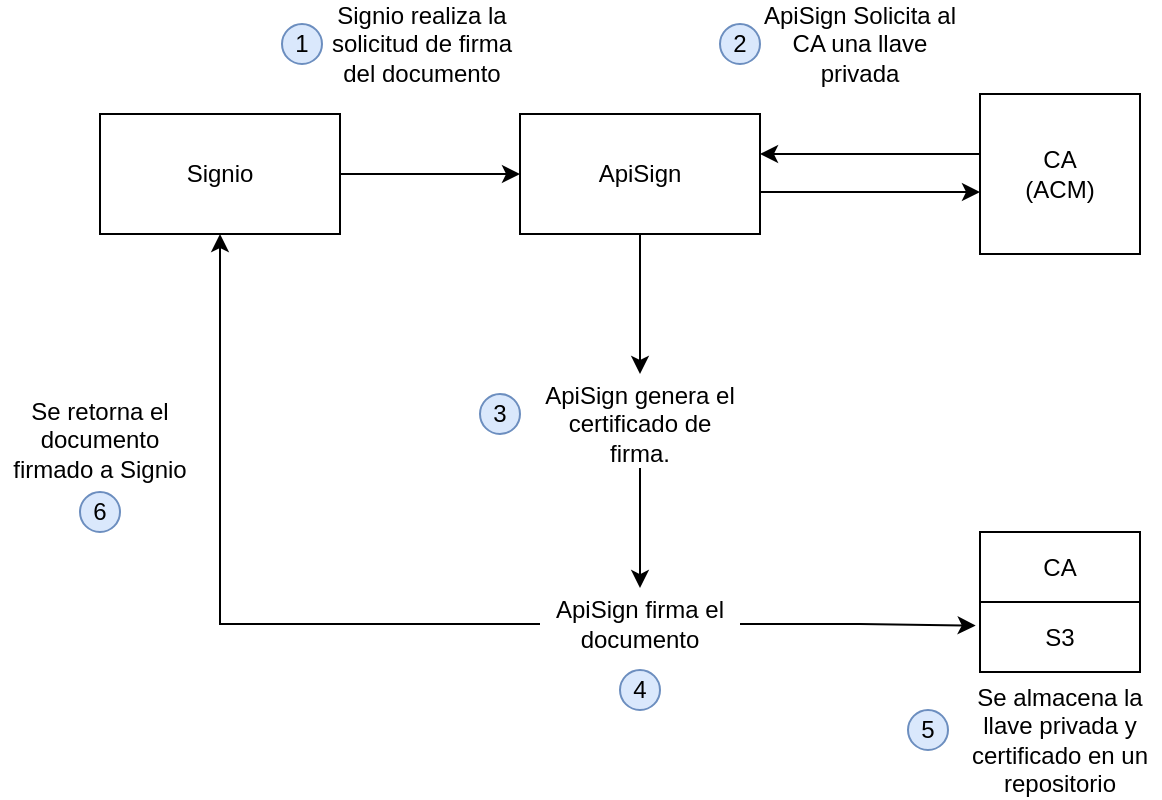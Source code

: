<mxfile version="20.0.1" type="github">
  <diagram id="YQ3vm5A2mOFX5JEQycD4" name="Page-1">
    <mxGraphModel dx="1784" dy="653" grid="1" gridSize="10" guides="1" tooltips="1" connect="1" arrows="1" fold="1" page="1" pageScale="1" pageWidth="827" pageHeight="1169" math="0" shadow="0">
      <root>
        <mxCell id="0" />
        <mxCell id="1" parent="0" />
        <mxCell id="M-BR-tlzvYzu-fDyBxDO-25" style="edgeStyle=orthogonalEdgeStyle;rounded=0;orthogonalLoop=1;jettySize=auto;html=1;" edge="1" parent="1">
          <mxGeometry relative="1" as="geometry">
            <mxPoint x="440" y="260" as="sourcePoint" />
            <mxPoint x="330" y="260" as="targetPoint" />
          </mxGeometry>
        </mxCell>
        <mxCell id="M-BR-tlzvYzu-fDyBxDO-1" value="CA&lt;br&gt;(ACM)" style="rounded=0;whiteSpace=wrap;html=1;" vertex="1" parent="1">
          <mxGeometry x="440" y="230" width="80" height="80" as="geometry" />
        </mxCell>
        <mxCell id="M-BR-tlzvYzu-fDyBxDO-5" style="edgeStyle=orthogonalEdgeStyle;rounded=0;orthogonalLoop=1;jettySize=auto;html=1;entryX=0;entryY=0.5;entryDx=0;entryDy=0;" edge="1" parent="1" source="M-BR-tlzvYzu-fDyBxDO-3" target="M-BR-tlzvYzu-fDyBxDO-4">
          <mxGeometry relative="1" as="geometry" />
        </mxCell>
        <mxCell id="M-BR-tlzvYzu-fDyBxDO-3" value="Signio" style="rounded=0;whiteSpace=wrap;html=1;" vertex="1" parent="1">
          <mxGeometry y="240" width="120" height="60" as="geometry" />
        </mxCell>
        <mxCell id="M-BR-tlzvYzu-fDyBxDO-7" style="edgeStyle=orthogonalEdgeStyle;rounded=0;orthogonalLoop=1;jettySize=auto;html=1;" edge="1" parent="1">
          <mxGeometry relative="1" as="geometry">
            <mxPoint x="330" y="279" as="sourcePoint" />
            <mxPoint x="440" y="279" as="targetPoint" />
          </mxGeometry>
        </mxCell>
        <mxCell id="M-BR-tlzvYzu-fDyBxDO-10" style="edgeStyle=orthogonalEdgeStyle;rounded=0;orthogonalLoop=1;jettySize=auto;html=1;" edge="1" parent="1" source="M-BR-tlzvYzu-fDyBxDO-4">
          <mxGeometry relative="1" as="geometry">
            <mxPoint x="270" y="370" as="targetPoint" />
          </mxGeometry>
        </mxCell>
        <mxCell id="M-BR-tlzvYzu-fDyBxDO-4" value="ApiSign" style="rounded=0;whiteSpace=wrap;html=1;" vertex="1" parent="1">
          <mxGeometry x="210" y="240" width="120" height="60" as="geometry" />
        </mxCell>
        <mxCell id="M-BR-tlzvYzu-fDyBxDO-6" value="Signio realiza la solicitud de firma del documento" style="text;html=1;strokeColor=none;fillColor=none;align=center;verticalAlign=middle;whiteSpace=wrap;rounded=0;" vertex="1" parent="1">
          <mxGeometry x="111" y="190" width="100" height="30" as="geometry" />
        </mxCell>
        <mxCell id="M-BR-tlzvYzu-fDyBxDO-8" value="ApiSign Solicita al CA una llave privada" style="text;html=1;strokeColor=none;fillColor=none;align=center;verticalAlign=middle;whiteSpace=wrap;rounded=0;" vertex="1" parent="1">
          <mxGeometry x="330" y="190" width="100" height="30" as="geometry" />
        </mxCell>
        <mxCell id="M-BR-tlzvYzu-fDyBxDO-12" style="edgeStyle=orthogonalEdgeStyle;rounded=0;orthogonalLoop=1;jettySize=auto;html=1;entryX=0.5;entryY=-0.333;entryDx=0;entryDy=0;entryPerimeter=0;" edge="1" parent="1">
          <mxGeometry relative="1" as="geometry">
            <mxPoint x="270" y="417" as="sourcePoint" />
            <mxPoint x="270" y="477.01" as="targetPoint" />
          </mxGeometry>
        </mxCell>
        <mxCell id="M-BR-tlzvYzu-fDyBxDO-9" value="ApiSign genera el certificado de firma." style="text;html=1;strokeColor=none;fillColor=none;align=center;verticalAlign=middle;whiteSpace=wrap;rounded=0;" vertex="1" parent="1">
          <mxGeometry x="220" y="380" width="100" height="30" as="geometry" />
        </mxCell>
        <mxCell id="M-BR-tlzvYzu-fDyBxDO-15" style="edgeStyle=orthogonalEdgeStyle;rounded=0;orthogonalLoop=1;jettySize=auto;html=1;entryX=-0.027;entryY=0.337;entryDx=0;entryDy=0;entryPerimeter=0;" edge="1" parent="1" source="M-BR-tlzvYzu-fDyBxDO-11" target="M-BR-tlzvYzu-fDyBxDO-14">
          <mxGeometry relative="1" as="geometry" />
        </mxCell>
        <mxCell id="M-BR-tlzvYzu-fDyBxDO-17" style="edgeStyle=orthogonalEdgeStyle;rounded=0;orthogonalLoop=1;jettySize=auto;html=1;entryX=0.5;entryY=1;entryDx=0;entryDy=0;" edge="1" parent="1" source="M-BR-tlzvYzu-fDyBxDO-11" target="M-BR-tlzvYzu-fDyBxDO-3">
          <mxGeometry relative="1" as="geometry" />
        </mxCell>
        <mxCell id="M-BR-tlzvYzu-fDyBxDO-11" value="ApiSign firma el documento" style="text;html=1;strokeColor=none;fillColor=none;align=center;verticalAlign=middle;whiteSpace=wrap;rounded=0;" vertex="1" parent="1">
          <mxGeometry x="220" y="480" width="100" height="30" as="geometry" />
        </mxCell>
        <mxCell id="M-BR-tlzvYzu-fDyBxDO-13" value="CA" style="rounded=0;whiteSpace=wrap;html=1;" vertex="1" parent="1">
          <mxGeometry x="440" y="449" width="80" height="35" as="geometry" />
        </mxCell>
        <mxCell id="M-BR-tlzvYzu-fDyBxDO-14" value="S3" style="rounded=0;whiteSpace=wrap;html=1;" vertex="1" parent="1">
          <mxGeometry x="440" y="484" width="80" height="35" as="geometry" />
        </mxCell>
        <mxCell id="M-BR-tlzvYzu-fDyBxDO-16" value="Se almacena la llave privada y certificado en un repositorio" style="text;html=1;strokeColor=none;fillColor=none;align=center;verticalAlign=middle;whiteSpace=wrap;rounded=0;" vertex="1" parent="1">
          <mxGeometry x="430" y="538" width="100" height="30" as="geometry" />
        </mxCell>
        <mxCell id="M-BR-tlzvYzu-fDyBxDO-18" value="Se retorna el documento firmado a Signio" style="text;html=1;strokeColor=none;fillColor=none;align=center;verticalAlign=middle;whiteSpace=wrap;rounded=0;" vertex="1" parent="1">
          <mxGeometry x="-50" y="388" width="100" height="30" as="geometry" />
        </mxCell>
        <mxCell id="M-BR-tlzvYzu-fDyBxDO-19" value="1" style="ellipse;whiteSpace=wrap;html=1;aspect=fixed;fillColor=#dae8fc;strokeColor=#6c8ebf;" vertex="1" parent="1">
          <mxGeometry x="91" y="195" width="20" height="20" as="geometry" />
        </mxCell>
        <mxCell id="M-BR-tlzvYzu-fDyBxDO-20" value="2" style="ellipse;whiteSpace=wrap;html=1;aspect=fixed;fillColor=#dae8fc;strokeColor=#6c8ebf;" vertex="1" parent="1">
          <mxGeometry x="310" y="195" width="20" height="20" as="geometry" />
        </mxCell>
        <mxCell id="M-BR-tlzvYzu-fDyBxDO-21" value="3" style="ellipse;whiteSpace=wrap;html=1;aspect=fixed;fillColor=#dae8fc;strokeColor=#6c8ebf;" vertex="1" parent="1">
          <mxGeometry x="190" y="380" width="20" height="20" as="geometry" />
        </mxCell>
        <mxCell id="M-BR-tlzvYzu-fDyBxDO-22" value="4" style="ellipse;whiteSpace=wrap;html=1;aspect=fixed;fillColor=#dae8fc;strokeColor=#6c8ebf;" vertex="1" parent="1">
          <mxGeometry x="260" y="518" width="20" height="20" as="geometry" />
        </mxCell>
        <mxCell id="M-BR-tlzvYzu-fDyBxDO-23" value="5" style="ellipse;whiteSpace=wrap;html=1;aspect=fixed;fillColor=#dae8fc;strokeColor=#6c8ebf;" vertex="1" parent="1">
          <mxGeometry x="404" y="538" width="20" height="20" as="geometry" />
        </mxCell>
        <mxCell id="M-BR-tlzvYzu-fDyBxDO-24" value="6" style="ellipse;whiteSpace=wrap;html=1;aspect=fixed;fillColor=#dae8fc;strokeColor=#6c8ebf;" vertex="1" parent="1">
          <mxGeometry x="-10" y="429" width="20" height="20" as="geometry" />
        </mxCell>
      </root>
    </mxGraphModel>
  </diagram>
</mxfile>
